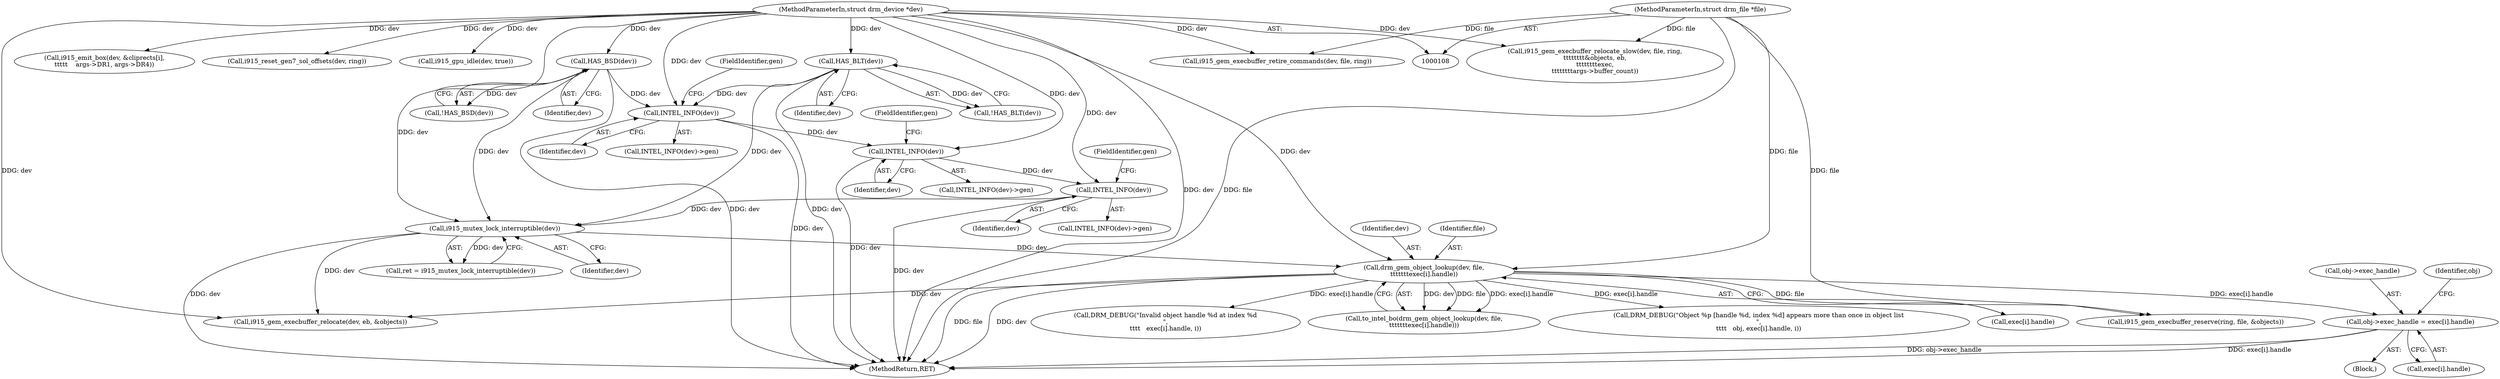 digraph "0_linux_44afb3a04391a74309d16180d1e4f8386fdfa745@array" {
"1000524" [label="(Call,obj->exec_handle = exec[i].handle)"];
"1000466" [label="(Call,drm_gem_object_lookup(dev, file,\n\t\t\t\t\t\t\texec[i].handle))"];
"1000404" [label="(Call,i915_mutex_lock_interruptible(dev))"];
"1000178" [label="(Call,HAS_BSD(dev))"];
"1000109" [label="(MethodParameterIn,struct drm_device *dev)"];
"1000198" [label="(Call,HAS_BLT(dev))"];
"1000287" [label="(Call,INTEL_INFO(dev))"];
"1000274" [label="(Call,INTEL_INFO(dev))"];
"1000263" [label="(Call,INTEL_INFO(dev))"];
"1000111" [label="(MethodParameterIn,struct drm_file *file)"];
"1000109" [label="(MethodParameterIn,struct drm_device *dev)"];
"1000197" [label="(Call,!HAS_BLT(dev))"];
"1000111" [label="(MethodParameterIn,struct drm_file *file)"];
"1000546" [label="(Call,i915_gem_execbuffer_reserve(ring, file, &objects))"];
"1000276" [label="(FieldIdentifier,gen)"];
"1000465" [label="(Call,to_intel_bo(drm_gem_object_lookup(dev, file,\n\t\t\t\t\t\t\texec[i].handle)))"];
"1000467" [label="(Identifier,dev)"];
"1000572" [label="(Call,i915_gem_execbuffer_relocate_slow(dev, file, ring,\n\t\t\t\t\t\t\t\t&objects, eb,\n\t\t\t\t\t\t\t\texec,\n\t\t\t\t\t\t\t\targs->buffer_count))"];
"1000274" [label="(Call,INTEL_INFO(dev))"];
"1000503" [label="(Call,DRM_DEBUG(\"Object %p [handle %d, index %d] appears more than once in object list\n\",\n\t\t\t\t   obj, exec[i].handle, i))"];
"1000525" [label="(Call,obj->exec_handle)"];
"1000264" [label="(Identifier,dev)"];
"1000198" [label="(Call,HAS_BLT(dev))"];
"1000468" [label="(Identifier,file)"];
"1000556" [label="(Call,i915_gem_execbuffer_relocate(dev, eb, &objects))"];
"1000402" [label="(Call,ret = i915_mutex_lock_interruptible(dev))"];
"1000177" [label="(Call,!HAS_BSD(dev))"];
"1000404" [label="(Call,i915_mutex_lock_interruptible(dev))"];
"1000273" [label="(Call,INTEL_INFO(dev)->gen)"];
"1000178" [label="(Call,HAS_BSD(dev))"];
"1000834" [label="(MethodReturn,RET)"];
"1000461" [label="(Block,)"];
"1000528" [label="(Call,exec[i].handle)"];
"1000286" [label="(Call,INTEL_INFO(dev)->gen)"];
"1000199" [label="(Identifier,dev)"];
"1000469" [label="(Call,exec[i].handle)"];
"1000262" [label="(Call,INTEL_INFO(dev)->gen)"];
"1000760" [label="(Call,i915_emit_box(dev, &cliprects[i],\n\t\t\t\t\t    args->DR1, args->DR4))"];
"1000405" [label="(Identifier,dev)"];
"1000720" [label="(Call,i915_reset_gen7_sol_offsets(dev, ring))"];
"1000275" [label="(Identifier,dev)"];
"1000287" [label="(Call,INTEL_INFO(dev))"];
"1000482" [label="(Call,DRM_DEBUG(\"Invalid object handle %d at index %d\n\",\n\t\t\t\t   exec[i].handle, i))"];
"1000651" [label="(Call,i915_gpu_idle(dev, true))"];
"1000466" [label="(Call,drm_gem_object_lookup(dev, file,\n\t\t\t\t\t\t\texec[i].handle))"];
"1000265" [label="(FieldIdentifier,gen)"];
"1000179" [label="(Identifier,dev)"];
"1000263" [label="(Call,INTEL_INFO(dev))"];
"1000289" [label="(FieldIdentifier,gen)"];
"1000524" [label="(Call,obj->exec_handle = exec[i].handle)"];
"1000800" [label="(Call,i915_gem_execbuffer_retire_commands(dev, file, ring))"];
"1000288" [label="(Identifier,dev)"];
"1000535" [label="(Identifier,obj)"];
"1000524" -> "1000461"  [label="AST: "];
"1000524" -> "1000528"  [label="CFG: "];
"1000525" -> "1000524"  [label="AST: "];
"1000528" -> "1000524"  [label="AST: "];
"1000535" -> "1000524"  [label="CFG: "];
"1000524" -> "1000834"  [label="DDG: obj->exec_handle"];
"1000524" -> "1000834"  [label="DDG: exec[i].handle"];
"1000466" -> "1000524"  [label="DDG: exec[i].handle"];
"1000466" -> "1000465"  [label="AST: "];
"1000466" -> "1000469"  [label="CFG: "];
"1000467" -> "1000466"  [label="AST: "];
"1000468" -> "1000466"  [label="AST: "];
"1000469" -> "1000466"  [label="AST: "];
"1000465" -> "1000466"  [label="CFG: "];
"1000466" -> "1000834"  [label="DDG: file"];
"1000466" -> "1000834"  [label="DDG: dev"];
"1000466" -> "1000465"  [label="DDG: dev"];
"1000466" -> "1000465"  [label="DDG: file"];
"1000466" -> "1000465"  [label="DDG: exec[i].handle"];
"1000404" -> "1000466"  [label="DDG: dev"];
"1000109" -> "1000466"  [label="DDG: dev"];
"1000111" -> "1000466"  [label="DDG: file"];
"1000466" -> "1000482"  [label="DDG: exec[i].handle"];
"1000466" -> "1000503"  [label="DDG: exec[i].handle"];
"1000466" -> "1000546"  [label="DDG: file"];
"1000466" -> "1000556"  [label="DDG: dev"];
"1000404" -> "1000402"  [label="AST: "];
"1000404" -> "1000405"  [label="CFG: "];
"1000405" -> "1000404"  [label="AST: "];
"1000402" -> "1000404"  [label="CFG: "];
"1000404" -> "1000834"  [label="DDG: dev"];
"1000404" -> "1000402"  [label="DDG: dev"];
"1000178" -> "1000404"  [label="DDG: dev"];
"1000198" -> "1000404"  [label="DDG: dev"];
"1000287" -> "1000404"  [label="DDG: dev"];
"1000109" -> "1000404"  [label="DDG: dev"];
"1000404" -> "1000556"  [label="DDG: dev"];
"1000178" -> "1000177"  [label="AST: "];
"1000178" -> "1000179"  [label="CFG: "];
"1000179" -> "1000178"  [label="AST: "];
"1000177" -> "1000178"  [label="CFG: "];
"1000178" -> "1000834"  [label="DDG: dev"];
"1000178" -> "1000177"  [label="DDG: dev"];
"1000109" -> "1000178"  [label="DDG: dev"];
"1000178" -> "1000263"  [label="DDG: dev"];
"1000109" -> "1000108"  [label="AST: "];
"1000109" -> "1000834"  [label="DDG: dev"];
"1000109" -> "1000198"  [label="DDG: dev"];
"1000109" -> "1000263"  [label="DDG: dev"];
"1000109" -> "1000274"  [label="DDG: dev"];
"1000109" -> "1000287"  [label="DDG: dev"];
"1000109" -> "1000556"  [label="DDG: dev"];
"1000109" -> "1000572"  [label="DDG: dev"];
"1000109" -> "1000651"  [label="DDG: dev"];
"1000109" -> "1000720"  [label="DDG: dev"];
"1000109" -> "1000760"  [label="DDG: dev"];
"1000109" -> "1000800"  [label="DDG: dev"];
"1000198" -> "1000197"  [label="AST: "];
"1000198" -> "1000199"  [label="CFG: "];
"1000199" -> "1000198"  [label="AST: "];
"1000197" -> "1000198"  [label="CFG: "];
"1000198" -> "1000834"  [label="DDG: dev"];
"1000198" -> "1000197"  [label="DDG: dev"];
"1000198" -> "1000263"  [label="DDG: dev"];
"1000287" -> "1000286"  [label="AST: "];
"1000287" -> "1000288"  [label="CFG: "];
"1000288" -> "1000287"  [label="AST: "];
"1000289" -> "1000287"  [label="CFG: "];
"1000287" -> "1000834"  [label="DDG: dev"];
"1000274" -> "1000287"  [label="DDG: dev"];
"1000274" -> "1000273"  [label="AST: "];
"1000274" -> "1000275"  [label="CFG: "];
"1000275" -> "1000274"  [label="AST: "];
"1000276" -> "1000274"  [label="CFG: "];
"1000274" -> "1000834"  [label="DDG: dev"];
"1000263" -> "1000274"  [label="DDG: dev"];
"1000263" -> "1000262"  [label="AST: "];
"1000263" -> "1000264"  [label="CFG: "];
"1000264" -> "1000263"  [label="AST: "];
"1000265" -> "1000263"  [label="CFG: "];
"1000263" -> "1000834"  [label="DDG: dev"];
"1000111" -> "1000108"  [label="AST: "];
"1000111" -> "1000834"  [label="DDG: file"];
"1000111" -> "1000546"  [label="DDG: file"];
"1000111" -> "1000572"  [label="DDG: file"];
"1000111" -> "1000800"  [label="DDG: file"];
}
